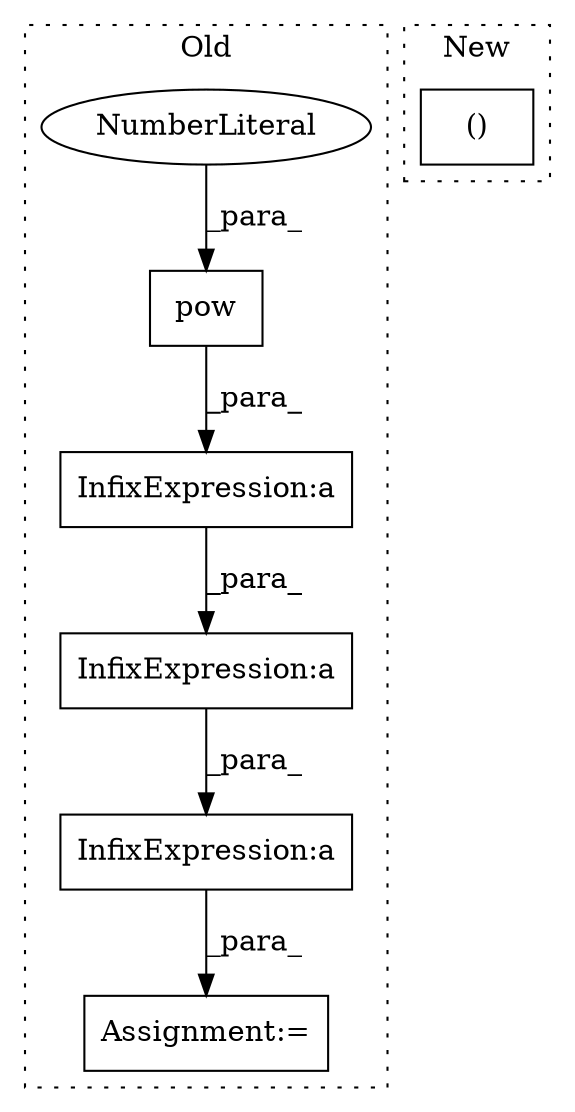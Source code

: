 digraph G {
subgraph cluster0 {
1 [label="pow" a="32" s="5404,5409" l="4,1" shape="box"];
3 [label="Assignment:=" a="7" s="5337" l="1" shape="box"];
4 [label="NumberLiteral" a="34" s="5408" l="1" shape="ellipse"];
5 [label="InfixExpression:a" a="27" s="5385" l="3" shape="box"];
6 [label="InfixExpression:a" a="27" s="5370" l="3" shape="box"];
7 [label="InfixExpression:a" a="27" s="5411" l="3" shape="box"];
label = "Old";
style="dotted";
}
subgraph cluster1 {
2 [label="()" a="106" s="5591" l="37" shape="box"];
label = "New";
style="dotted";
}
1 -> 5 [label="_para_"];
4 -> 1 [label="_para_"];
5 -> 7 [label="_para_"];
6 -> 3 [label="_para_"];
7 -> 6 [label="_para_"];
}